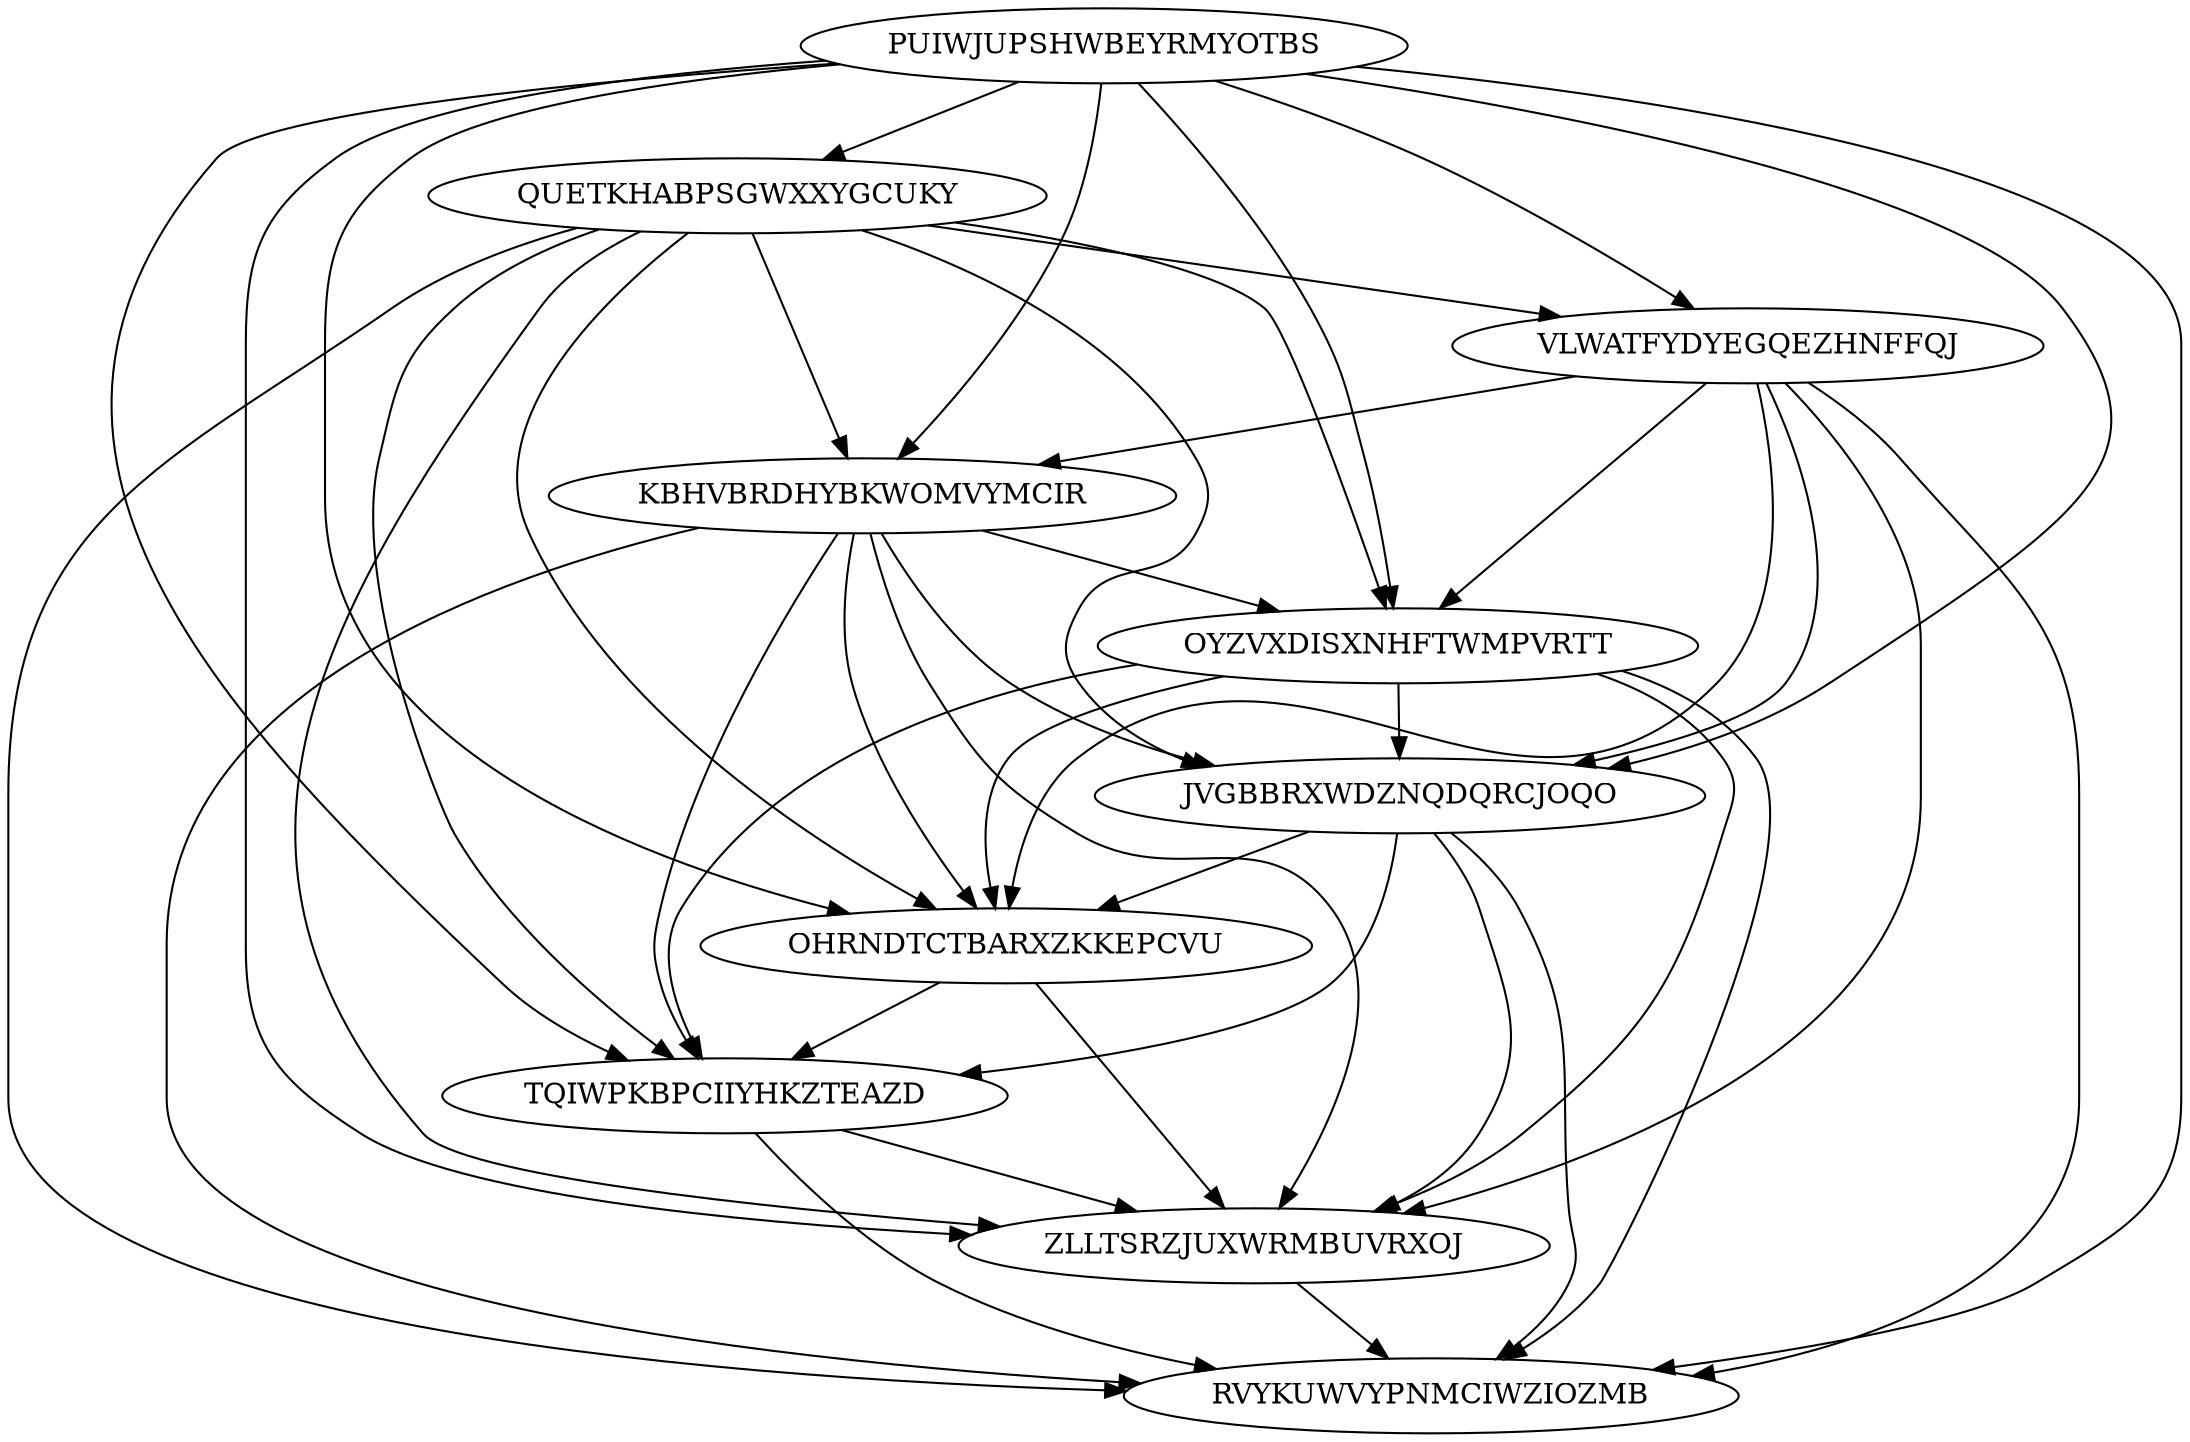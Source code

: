 digraph "N10M43" {
	PUIWJUPSHWBEYRMYOTBS			[Weight=20, Start=0, Processor=1];
	QUETKHABPSGWXXYGCUKY			[Weight=16, Start=20, Processor=1];
	VLWATFYDYEGQEZHNFFQJ			[Weight=14, Start=36, Processor=1];
	KBHVBRDHYBKWOMVYMCIR			[Weight=19, Start=50, Processor=1];
	OYZVXDISXNHFTWMPVRTT			[Weight=15, Start=69, Processor=1];
	JVGBBRXWDZNQDQRCJOQO			[Weight=14, Start=84, Processor=1];
	OHRNDTCTBARXZKKEPCVU			[Weight=14, Start=98, Processor=1];
	TQIWPKBPCIIYHKZTEAZD			[Weight=11, Start=112, Processor=1];
	ZLLTSRZJUXWRMBUVRXOJ			[Weight=15, Start=123, Processor=1];
	RVYKUWVYPNMCIWZIOZMB			[Weight=15, Start=138, Processor=1];
	TQIWPKBPCIIYHKZTEAZD -> ZLLTSRZJUXWRMBUVRXOJ		[Weight=17];
	OYZVXDISXNHFTWMPVRTT -> OHRNDTCTBARXZKKEPCVU		[Weight=11];
	OYZVXDISXNHFTWMPVRTT -> TQIWPKBPCIIYHKZTEAZD		[Weight=19];
	PUIWJUPSHWBEYRMYOTBS -> OYZVXDISXNHFTWMPVRTT		[Weight=10];
	KBHVBRDHYBKWOMVYMCIR -> RVYKUWVYPNMCIWZIOZMB		[Weight=14];
	VLWATFYDYEGQEZHNFFQJ -> RVYKUWVYPNMCIWZIOZMB		[Weight=20];
	VLWATFYDYEGQEZHNFFQJ -> KBHVBRDHYBKWOMVYMCIR		[Weight=12];
	KBHVBRDHYBKWOMVYMCIR -> TQIWPKBPCIIYHKZTEAZD		[Weight=19];
	KBHVBRDHYBKWOMVYMCIR -> OHRNDTCTBARXZKKEPCVU		[Weight=14];
	KBHVBRDHYBKWOMVYMCIR -> ZLLTSRZJUXWRMBUVRXOJ		[Weight=20];
	VLWATFYDYEGQEZHNFFQJ -> JVGBBRXWDZNQDQRCJOQO		[Weight=10];
	ZLLTSRZJUXWRMBUVRXOJ -> RVYKUWVYPNMCIWZIOZMB		[Weight=19];
	VLWATFYDYEGQEZHNFFQJ -> OHRNDTCTBARXZKKEPCVU		[Weight=16];
	QUETKHABPSGWXXYGCUKY -> KBHVBRDHYBKWOMVYMCIR		[Weight=15];
	PUIWJUPSHWBEYRMYOTBS -> OHRNDTCTBARXZKKEPCVU		[Weight=10];
	JVGBBRXWDZNQDQRCJOQO -> ZLLTSRZJUXWRMBUVRXOJ		[Weight=15];
	VLWATFYDYEGQEZHNFFQJ -> ZLLTSRZJUXWRMBUVRXOJ		[Weight=12];
	QUETKHABPSGWXXYGCUKY -> ZLLTSRZJUXWRMBUVRXOJ		[Weight=17];
	QUETKHABPSGWXXYGCUKY -> RVYKUWVYPNMCIWZIOZMB		[Weight=11];
	PUIWJUPSHWBEYRMYOTBS -> JVGBBRXWDZNQDQRCJOQO		[Weight=20];
	TQIWPKBPCIIYHKZTEAZD -> RVYKUWVYPNMCIWZIOZMB		[Weight=12];
	OHRNDTCTBARXZKKEPCVU -> TQIWPKBPCIIYHKZTEAZD		[Weight=17];
	KBHVBRDHYBKWOMVYMCIR -> JVGBBRXWDZNQDQRCJOQO		[Weight=14];
	OHRNDTCTBARXZKKEPCVU -> ZLLTSRZJUXWRMBUVRXOJ		[Weight=11];
	QUETKHABPSGWXXYGCUKY -> TQIWPKBPCIIYHKZTEAZD		[Weight=11];
	JVGBBRXWDZNQDQRCJOQO -> RVYKUWVYPNMCIWZIOZMB		[Weight=16];
	OYZVXDISXNHFTWMPVRTT -> JVGBBRXWDZNQDQRCJOQO		[Weight=15];
	QUETKHABPSGWXXYGCUKY -> OHRNDTCTBARXZKKEPCVU		[Weight=20];
	PUIWJUPSHWBEYRMYOTBS -> VLWATFYDYEGQEZHNFFQJ		[Weight=18];
	PUIWJUPSHWBEYRMYOTBS -> TQIWPKBPCIIYHKZTEAZD		[Weight=20];
	JVGBBRXWDZNQDQRCJOQO -> TQIWPKBPCIIYHKZTEAZD		[Weight=14];
	OYZVXDISXNHFTWMPVRTT -> RVYKUWVYPNMCIWZIOZMB		[Weight=18];
	PUIWJUPSHWBEYRMYOTBS -> QUETKHABPSGWXXYGCUKY		[Weight=10];
	PUIWJUPSHWBEYRMYOTBS -> KBHVBRDHYBKWOMVYMCIR		[Weight=11];
	PUIWJUPSHWBEYRMYOTBS -> RVYKUWVYPNMCIWZIOZMB		[Weight=14];
	OYZVXDISXNHFTWMPVRTT -> ZLLTSRZJUXWRMBUVRXOJ		[Weight=20];
	PUIWJUPSHWBEYRMYOTBS -> ZLLTSRZJUXWRMBUVRXOJ		[Weight=18];
	JVGBBRXWDZNQDQRCJOQO -> OHRNDTCTBARXZKKEPCVU		[Weight=17];
	KBHVBRDHYBKWOMVYMCIR -> OYZVXDISXNHFTWMPVRTT		[Weight=19];
	VLWATFYDYEGQEZHNFFQJ -> OYZVXDISXNHFTWMPVRTT		[Weight=19];
	QUETKHABPSGWXXYGCUKY -> VLWATFYDYEGQEZHNFFQJ		[Weight=18];
	QUETKHABPSGWXXYGCUKY -> OYZVXDISXNHFTWMPVRTT		[Weight=18];
	QUETKHABPSGWXXYGCUKY -> JVGBBRXWDZNQDQRCJOQO		[Weight=19];
}
